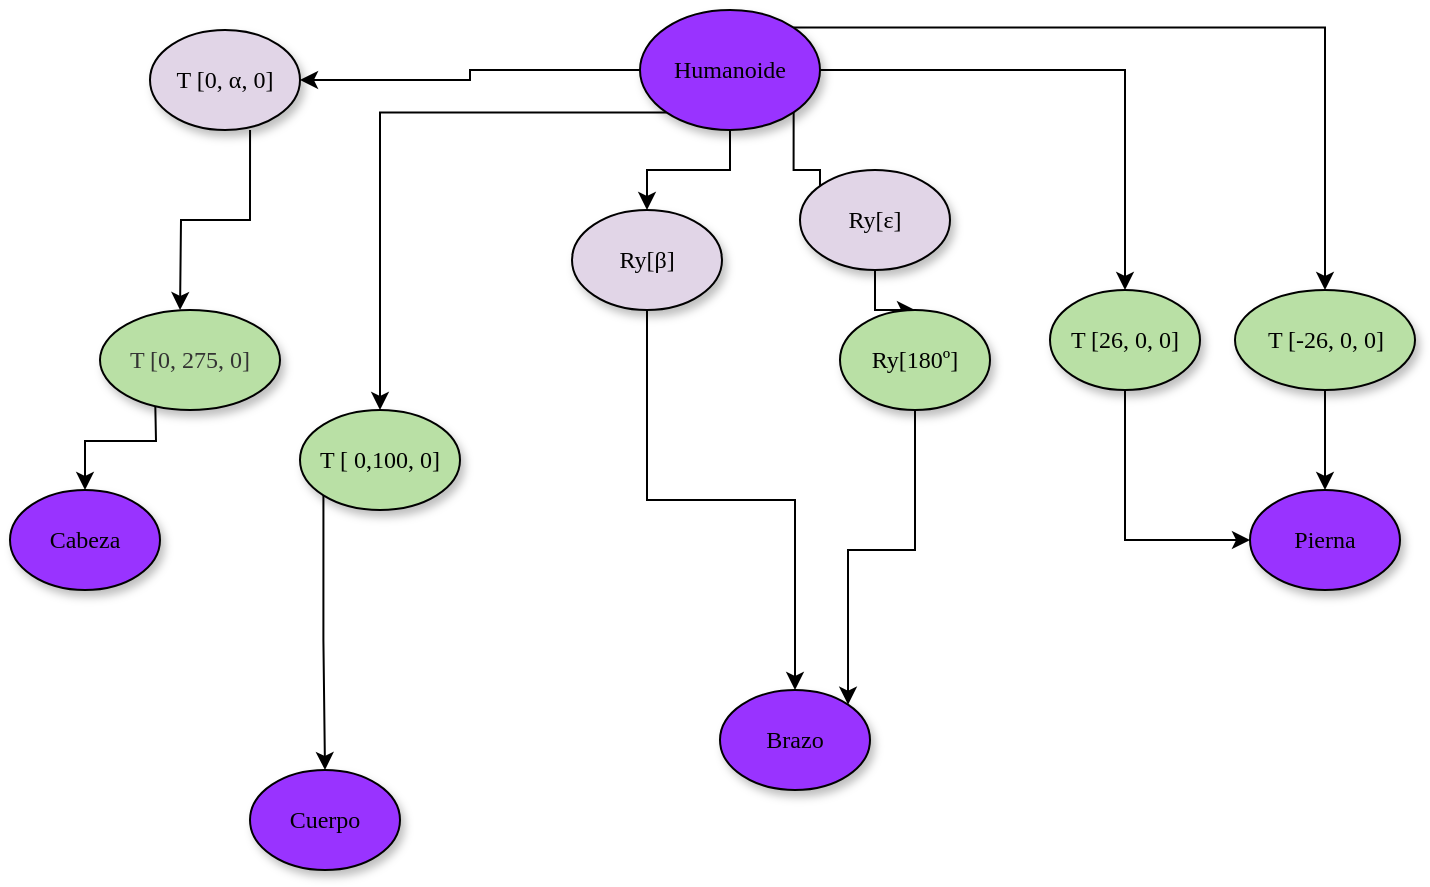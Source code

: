 <mxfile version="16.5.2" type="github">
  <diagram name="Page-1" id="42789a77-a242-8287-6e28-9cd8cfd52e62">
    <mxGraphModel dx="653" dy="910" grid="1" gridSize="10" guides="1" tooltips="1" connect="1" arrows="1" fold="1" page="1" pageScale="1" pageWidth="1100" pageHeight="850" background="none" math="0" shadow="0">
      <root>
        <mxCell id="0" />
        <mxCell id="1" parent="0" />
        <mxCell id="H27Cqn597UifNFf6n4-k-18" style="edgeStyle=orthogonalEdgeStyle;rounded=0;orthogonalLoop=1;jettySize=auto;html=1;exitX=0;exitY=1;exitDx=0;exitDy=0;" parent="1" source="1ea317790d2ca983-1" target="H27Cqn597UifNFf6n4-k-7" edge="1">
          <mxGeometry relative="1" as="geometry" />
        </mxCell>
        <mxCell id="Yk8KYeBzq82KlD3C796t-8" style="edgeStyle=orthogonalEdgeStyle;rounded=0;orthogonalLoop=1;jettySize=auto;html=1;exitX=0.5;exitY=1;exitDx=0;exitDy=0;" parent="1" source="1ea317790d2ca983-1" target="Yk8KYeBzq82KlD3C796t-1" edge="1">
          <mxGeometry relative="1" as="geometry" />
        </mxCell>
        <mxCell id="laDIBfvJsz2gRaKK8EzR-1" style="edgeStyle=orthogonalEdgeStyle;rounded=0;orthogonalLoop=1;jettySize=auto;html=1;exitX=1;exitY=1;exitDx=0;exitDy=0;entryX=0.133;entryY=0.4;entryDx=0;entryDy=0;entryPerimeter=0;" parent="1" source="1ea317790d2ca983-1" target="Yk8KYeBzq82KlD3C796t-2" edge="1">
          <mxGeometry relative="1" as="geometry" />
        </mxCell>
        <mxCell id="laDIBfvJsz2gRaKK8EzR-2" style="edgeStyle=orthogonalEdgeStyle;rounded=0;orthogonalLoop=1;jettySize=auto;html=1;exitX=1;exitY=0.5;exitDx=0;exitDy=0;" parent="1" source="1ea317790d2ca983-1" target="H27Cqn597UifNFf6n4-k-3" edge="1">
          <mxGeometry relative="1" as="geometry" />
        </mxCell>
        <mxCell id="laDIBfvJsz2gRaKK8EzR-3" style="edgeStyle=orthogonalEdgeStyle;rounded=0;orthogonalLoop=1;jettySize=auto;html=1;exitX=1;exitY=0;exitDx=0;exitDy=0;" parent="1" source="1ea317790d2ca983-1" target="1ea317790d2ca983-4" edge="1">
          <mxGeometry relative="1" as="geometry" />
        </mxCell>
        <mxCell id="v0YzWnUzPN8RRfVF0w7y-1" style="edgeStyle=orthogonalEdgeStyle;rounded=0;orthogonalLoop=1;jettySize=auto;html=1;exitX=0;exitY=0.5;exitDx=0;exitDy=0;entryX=1;entryY=0.5;entryDx=0;entryDy=0;" edge="1" parent="1" source="1ea317790d2ca983-1" target="Yk8KYeBzq82KlD3C796t-4">
          <mxGeometry relative="1" as="geometry" />
        </mxCell>
        <mxCell id="1ea317790d2ca983-1" value="Humanoide" style="ellipse;whiteSpace=wrap;html=1;rounded=0;shadow=1;comic=0;labelBackgroundColor=none;strokeWidth=1;fontFamily=Verdana;fontSize=12;align=center;fillColor=#9933FF;" parent="1" vertex="1">
          <mxGeometry x="450" y="80" width="90" height="60" as="geometry" />
        </mxCell>
        <mxCell id="1ea317790d2ca983-2" value="Brazo" style="ellipse;whiteSpace=wrap;html=1;rounded=0;shadow=1;comic=0;labelBackgroundColor=none;strokeWidth=1;fontFamily=Verdana;fontSize=12;align=center;fillColor=#9933FF;" parent="1" vertex="1">
          <mxGeometry x="490" y="420" width="75" height="50" as="geometry" />
        </mxCell>
        <mxCell id="1ea317790d2ca983-3" value="&lt;div&gt;Pierna&lt;/div&gt;" style="ellipse;whiteSpace=wrap;html=1;rounded=0;shadow=1;comic=0;labelBackgroundColor=none;strokeWidth=1;fontFamily=Verdana;fontSize=12;align=center;fillColor=#9933FF;" parent="1" vertex="1">
          <mxGeometry x="755" y="320" width="75" height="50" as="geometry" />
        </mxCell>
        <mxCell id="H27Cqn597UifNFf6n4-k-23" style="edgeStyle=orthogonalEdgeStyle;rounded=0;orthogonalLoop=1;jettySize=auto;html=1;exitX=0.5;exitY=1;exitDx=0;exitDy=0;entryX=0.5;entryY=0;entryDx=0;entryDy=0;" parent="1" source="1ea317790d2ca983-4" target="1ea317790d2ca983-3" edge="1">
          <mxGeometry relative="1" as="geometry" />
        </mxCell>
        <mxCell id="1ea317790d2ca983-4" value="T [-26, 0, 0]" style="ellipse;whiteSpace=wrap;html=1;rounded=0;shadow=1;comic=0;labelBackgroundColor=none;strokeWidth=1;fontFamily=Verdana;fontSize=12;align=center;fillColor=#B9E0A5;" parent="1" vertex="1">
          <mxGeometry x="747.5" y="220" width="90" height="50" as="geometry" />
        </mxCell>
        <mxCell id="1ea317790d2ca983-9" value="Cabeza" style="ellipse;whiteSpace=wrap;html=1;rounded=0;shadow=1;comic=0;labelBackgroundColor=none;strokeWidth=1;fontFamily=Verdana;fontSize=12;align=center;fillColor=#9933FF;" parent="1" vertex="1">
          <mxGeometry x="135" y="320" width="75" height="50" as="geometry" />
        </mxCell>
        <mxCell id="1ea317790d2ca983-10" value="Cuerpo" style="ellipse;whiteSpace=wrap;html=1;rounded=0;shadow=1;comic=0;labelBackgroundColor=none;strokeWidth=1;fontFamily=Verdana;fontSize=12;align=center;fillColor=#9933FF;" parent="1" vertex="1">
          <mxGeometry x="255" y="460" width="75" height="50" as="geometry" />
        </mxCell>
        <mxCell id="H27Cqn597UifNFf6n4-k-22" style="edgeStyle=orthogonalEdgeStyle;rounded=0;orthogonalLoop=1;jettySize=auto;html=1;exitX=0.5;exitY=1;exitDx=0;exitDy=0;entryX=0;entryY=0.5;entryDx=0;entryDy=0;" parent="1" source="H27Cqn597UifNFf6n4-k-3" target="1ea317790d2ca983-3" edge="1">
          <mxGeometry relative="1" as="geometry" />
        </mxCell>
        <mxCell id="H27Cqn597UifNFf6n4-k-3" value="T [26, 0, 0]" style="ellipse;whiteSpace=wrap;html=1;rounded=0;shadow=1;comic=0;labelBackgroundColor=none;strokeWidth=1;fontFamily=Verdana;fontSize=12;align=center;fillColor=#B9E0A5;" parent="1" vertex="1">
          <mxGeometry x="655" y="220" width="75" height="50" as="geometry" />
        </mxCell>
        <mxCell id="H27Cqn597UifNFf6n4-k-17" style="edgeStyle=orthogonalEdgeStyle;rounded=0;orthogonalLoop=1;jettySize=auto;html=1;exitX=0.5;exitY=1;exitDx=0;exitDy=0;" parent="1" target="1ea317790d2ca983-9" edge="1">
          <mxGeometry relative="1" as="geometry">
            <mxPoint x="207.5" y="270" as="sourcePoint" />
          </mxGeometry>
        </mxCell>
        <mxCell id="H27Cqn597UifNFf6n4-k-16" style="edgeStyle=orthogonalEdgeStyle;rounded=0;orthogonalLoop=1;jettySize=auto;html=1;exitX=0.667;exitY=1;exitDx=0;exitDy=0;entryX=0.667;entryY=0.2;entryDx=0;entryDy=0;entryPerimeter=0;exitPerimeter=0;" parent="1" edge="1" source="Yk8KYeBzq82KlD3C796t-4">
          <mxGeometry relative="1" as="geometry">
            <mxPoint x="296.162" y="192.796" as="sourcePoint" />
            <mxPoint x="220.025" y="230" as="targetPoint" />
          </mxGeometry>
        </mxCell>
        <mxCell id="H27Cqn597UifNFf6n4-k-19" style="edgeStyle=orthogonalEdgeStyle;rounded=0;orthogonalLoop=1;jettySize=auto;html=1;exitX=0;exitY=1;exitDx=0;exitDy=0;" parent="1" source="H27Cqn597UifNFf6n4-k-7" target="1ea317790d2ca983-10" edge="1">
          <mxGeometry relative="1" as="geometry" />
        </mxCell>
        <mxCell id="H27Cqn597UifNFf6n4-k-7" value="T [ 0,100, 0]" style="ellipse;whiteSpace=wrap;html=1;rounded=0;shadow=1;comic=0;labelBackgroundColor=none;strokeWidth=1;fontFamily=Verdana;fontSize=12;align=center;fillColor=#B9E0A5;" parent="1" vertex="1">
          <mxGeometry x="280" y="280" width="80" height="50" as="geometry" />
        </mxCell>
        <mxCell id="Yk8KYeBzq82KlD3C796t-9" style="edgeStyle=orthogonalEdgeStyle;rounded=0;orthogonalLoop=1;jettySize=auto;html=1;exitX=0.5;exitY=1;exitDx=0;exitDy=0;" parent="1" source="Yk8KYeBzq82KlD3C796t-1" target="1ea317790d2ca983-2" edge="1">
          <mxGeometry relative="1" as="geometry">
            <mxPoint x="467.5" y="310" as="targetPoint" />
          </mxGeometry>
        </mxCell>
        <mxCell id="Yk8KYeBzq82KlD3C796t-1" value="Ry[β]" style="ellipse;whiteSpace=wrap;html=1;rounded=0;shadow=1;comic=0;labelBackgroundColor=none;strokeWidth=1;fontFamily=Verdana;fontSize=12;align=center;fillColor=#E1D5E7;" parent="1" vertex="1">
          <mxGeometry x="416" y="180" width="75" height="50" as="geometry" />
        </mxCell>
        <mxCell id="Yk8KYeBzq82KlD3C796t-11" style="edgeStyle=orthogonalEdgeStyle;rounded=0;orthogonalLoop=1;jettySize=auto;html=1;exitX=0.5;exitY=1;exitDx=0;exitDy=0;" parent="1" source="Yk8KYeBzq82KlD3C796t-2" target="Yk8KYeBzq82KlD3C796t-3" edge="1">
          <mxGeometry relative="1" as="geometry" />
        </mxCell>
        <mxCell id="Yk8KYeBzq82KlD3C796t-2" value="Ry[ε]" style="ellipse;whiteSpace=wrap;html=1;rounded=0;shadow=1;comic=0;labelBackgroundColor=none;strokeWidth=1;fontFamily=Verdana;fontSize=12;align=center;fillColor=#E1D5E7;" parent="1" vertex="1">
          <mxGeometry x="530" y="160" width="75" height="50" as="geometry" />
        </mxCell>
        <mxCell id="Yk8KYeBzq82KlD3C796t-13" style="edgeStyle=orthogonalEdgeStyle;rounded=0;orthogonalLoop=1;jettySize=auto;html=1;exitX=0.5;exitY=1;exitDx=0;exitDy=0;entryX=1;entryY=0;entryDx=0;entryDy=0;" parent="1" source="Yk8KYeBzq82KlD3C796t-3" target="1ea317790d2ca983-2" edge="1">
          <mxGeometry relative="1" as="geometry">
            <mxPoint x="587.5" y="310" as="targetPoint" />
          </mxGeometry>
        </mxCell>
        <mxCell id="Yk8KYeBzq82KlD3C796t-3" value="Ry[180º]" style="ellipse;whiteSpace=wrap;html=1;rounded=0;shadow=1;comic=0;labelBackgroundColor=none;strokeWidth=1;fontFamily=Verdana;fontSize=12;align=center;fillColor=#B9E0A5;strokeColor=#000000;" parent="1" vertex="1">
          <mxGeometry x="550" y="230" width="75" height="50" as="geometry" />
        </mxCell>
        <mxCell id="Yk8KYeBzq82KlD3C796t-4" value="&lt;div&gt;T [0, α, 0]&lt;/div&gt;" style="ellipse;whiteSpace=wrap;html=1;rounded=0;shadow=1;comic=0;labelBackgroundColor=none;strokeWidth=1;fontFamily=Verdana;fontSize=12;align=center;fillColor=#e1d5e7;strokeColor=#000000;" parent="1" vertex="1">
          <mxGeometry x="205" y="90" width="75" height="50" as="geometry" />
        </mxCell>
        <mxCell id="Yk8KYeBzq82KlD3C796t-5" value="T [0, 275, 0]" style="ellipse;whiteSpace=wrap;html=1;rounded=0;shadow=1;comic=0;labelBackgroundColor=none;strokeWidth=1;fontFamily=Verdana;fontSize=12;align=center;fillColor=#B9E0A5;strokeColor=#000000;fontColor=#333333;" parent="1" vertex="1">
          <mxGeometry x="180" y="230" width="90" height="50" as="geometry" />
        </mxCell>
      </root>
    </mxGraphModel>
  </diagram>
</mxfile>
